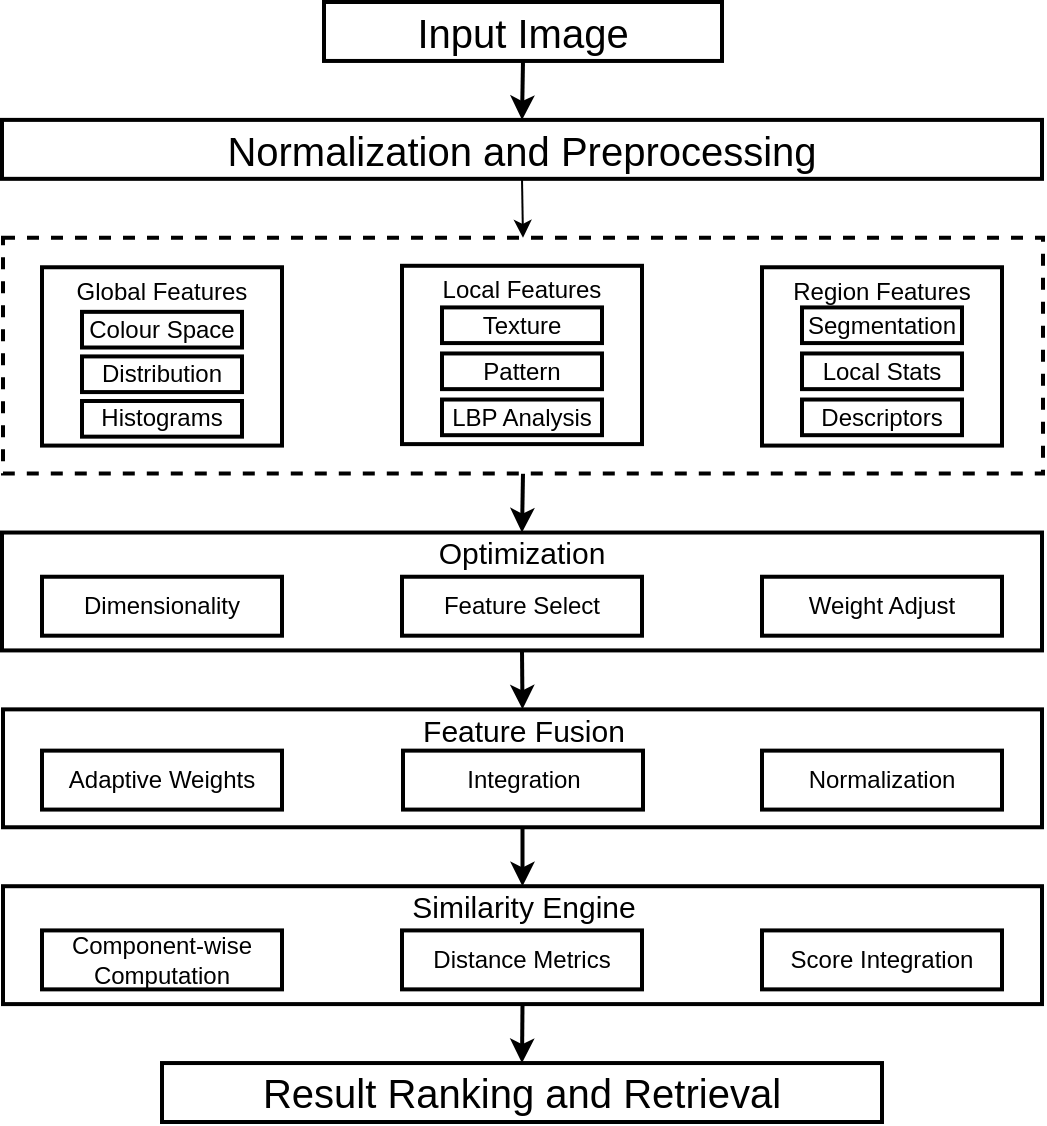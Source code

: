<mxfile version="26.1.0">
  <diagram name="Page-1" id="_PgdA27MyeEq9SzPlQA4">
    <mxGraphModel dx="1002" dy="531" grid="1" gridSize="10" guides="1" tooltips="1" connect="1" arrows="1" fold="1" page="1" pageScale="1" pageWidth="827" pageHeight="1169" math="0" shadow="0">
      <root>
        <mxCell id="0" />
        <mxCell id="1" parent="0" />
        <mxCell id="iCN0Y-eOeh__a_nEtTsd-55" style="edgeStyle=orthogonalEdgeStyle;rounded=0;orthogonalLoop=1;jettySize=auto;html=1;exitX=0.5;exitY=1;exitDx=0;exitDy=0;entryX=0.5;entryY=0;entryDx=0;entryDy=0;strokeWidth=2;shadow=0;fontStyle=0;spacing=0;" parent="1" source="iCN0Y-eOeh__a_nEtTsd-3" target="iCN0Y-eOeh__a_nEtTsd-4" edge="1">
          <mxGeometry relative="1" as="geometry" />
        </mxCell>
        <mxCell id="iCN0Y-eOeh__a_nEtTsd-3" value="" style="rounded=0;whiteSpace=wrap;html=1;verticalAlign=top;dashed=1;fontStyle=0;strokeWidth=2;shadow=0;spacing=0;" parent="1" vertex="1">
          <mxGeometry x="160.5" y="237.895" width="520" height="117.895" as="geometry" />
        </mxCell>
        <mxCell id="iCN0Y-eOeh__a_nEtTsd-54" style="edgeStyle=orthogonalEdgeStyle;rounded=0;orthogonalLoop=1;jettySize=auto;html=1;exitX=0.5;exitY=1;exitDx=0;exitDy=0;entryX=0.5;entryY=0;entryDx=0;entryDy=0;strokeWidth=2;shadow=0;fontStyle=0;spacing=0;" parent="1" source="iCN0Y-eOeh__a_nEtTsd-1" target="iCN0Y-eOeh__a_nEtTsd-2" edge="1">
          <mxGeometry relative="1" as="geometry" />
        </mxCell>
        <mxCell id="iCN0Y-eOeh__a_nEtTsd-1" value="Input Image" style="rounded=0;whiteSpace=wrap;html=1;verticalAlign=middle;fontStyle=0;fontSize=20;strokeWidth=2;shadow=0;spacing=0;" parent="1" vertex="1">
          <mxGeometry x="321" y="120" width="199" height="29.474" as="geometry" />
        </mxCell>
        <mxCell id="iCN0Y-eOeh__a_nEtTsd-59" style="edgeStyle=orthogonalEdgeStyle;rounded=0;orthogonalLoop=1;jettySize=auto;html=1;exitX=0.5;exitY=1;exitDx=0;exitDy=0;entryX=0.5;entryY=0;entryDx=0;entryDy=0;shadow=0;fontStyle=0;spacing=0;" parent="1" source="iCN0Y-eOeh__a_nEtTsd-2" target="iCN0Y-eOeh__a_nEtTsd-3" edge="1">
          <mxGeometry relative="1" as="geometry" />
        </mxCell>
        <mxCell id="iCN0Y-eOeh__a_nEtTsd-2" value="Normalization and Preprocessing" style="rounded=0;whiteSpace=wrap;html=1;verticalAlign=middle;fontSize=20;fontStyle=0;strokeWidth=2;shadow=0;spacing=0;" parent="1" vertex="1">
          <mxGeometry x="160" y="178.947" width="520" height="29.474" as="geometry" />
        </mxCell>
        <mxCell id="iCN0Y-eOeh__a_nEtTsd-56" style="edgeStyle=orthogonalEdgeStyle;rounded=0;orthogonalLoop=1;jettySize=auto;html=1;exitX=0.5;exitY=1;exitDx=0;exitDy=0;entryX=0.5;entryY=0;entryDx=0;entryDy=0;strokeWidth=2;shadow=0;fontStyle=0;spacing=0;" parent="1" source="iCN0Y-eOeh__a_nEtTsd-4" target="iCN0Y-eOeh__a_nEtTsd-5" edge="1">
          <mxGeometry relative="1" as="geometry" />
        </mxCell>
        <mxCell id="iCN0Y-eOeh__a_nEtTsd-4" value="&lt;font style=&quot;font-size: 15px;&quot;&gt;Optimization&lt;/font&gt;" style="rounded=0;whiteSpace=wrap;html=1;verticalAlign=top;fontStyle=0;strokeWidth=2;shadow=0;spacing=0;spacingTop=-3;" parent="1" vertex="1">
          <mxGeometry x="160" y="385.263" width="520" height="58.947" as="geometry" />
        </mxCell>
        <mxCell id="iCN0Y-eOeh__a_nEtTsd-57" style="edgeStyle=orthogonalEdgeStyle;rounded=0;orthogonalLoop=1;jettySize=auto;html=1;exitX=0.5;exitY=1;exitDx=0;exitDy=0;entryX=0.5;entryY=0;entryDx=0;entryDy=0;strokeWidth=2;shadow=0;fontStyle=0;spacing=0;" parent="1" source="iCN0Y-eOeh__a_nEtTsd-5" target="iCN0Y-eOeh__a_nEtTsd-6" edge="1">
          <mxGeometry relative="1" as="geometry" />
        </mxCell>
        <mxCell id="iCN0Y-eOeh__a_nEtTsd-5" value="&lt;font style=&quot;font-size: 15px;&quot;&gt;Feature Fusion&lt;/font&gt;" style="rounded=0;whiteSpace=wrap;html=1;verticalAlign=top;fontStyle=0;strokeWidth=2;shadow=0;spacing=0;spacingTop=-3;" parent="1" vertex="1">
          <mxGeometry x="160.5" y="473.684" width="519.5" height="58.947" as="geometry" />
        </mxCell>
        <mxCell id="iCN0Y-eOeh__a_nEtTsd-58" style="edgeStyle=orthogonalEdgeStyle;rounded=0;orthogonalLoop=1;jettySize=auto;html=1;exitX=0.5;exitY=1;exitDx=0;exitDy=0;entryX=0.5;entryY=0;entryDx=0;entryDy=0;strokeWidth=2;shadow=0;fontStyle=0;spacing=0;" parent="1" source="iCN0Y-eOeh__a_nEtTsd-6" target="iCN0Y-eOeh__a_nEtTsd-7" edge="1">
          <mxGeometry relative="1" as="geometry" />
        </mxCell>
        <mxCell id="iCN0Y-eOeh__a_nEtTsd-6" value="&lt;font style=&quot;font-size: 15px;&quot;&gt;Similarity Engine&lt;/font&gt;" style="rounded=0;whiteSpace=wrap;html=1;verticalAlign=top;fontStyle=0;strokeWidth=2;shadow=0;spacing=0;spacingTop=-3;" parent="1" vertex="1">
          <mxGeometry x="160.5" y="562.105" width="519.5" height="58.947" as="geometry" />
        </mxCell>
        <mxCell id="iCN0Y-eOeh__a_nEtTsd-7" value="&lt;font style=&quot;font-size: 20px;&quot;&gt;Result Ranking and Retrieval&lt;/font&gt;" style="rounded=0;whiteSpace=wrap;html=1;verticalAlign=middle;fontStyle=0;strokeWidth=2;shadow=0;spacing=0;" parent="1" vertex="1">
          <mxGeometry x="240" y="650.526" width="360" height="29.474" as="geometry" />
        </mxCell>
        <mxCell id="iCN0Y-eOeh__a_nEtTsd-11" value="Component-wise Computation" style="rounded=0;whiteSpace=wrap;html=1;fontStyle=0;strokeWidth=2;shadow=0;spacing=0;" parent="1" vertex="1">
          <mxGeometry x="180" y="584.211" width="120" height="29.474" as="geometry" />
        </mxCell>
        <mxCell id="iCN0Y-eOeh__a_nEtTsd-12" value="Distance Metrics" style="rounded=0;whiteSpace=wrap;html=1;fontStyle=0;strokeWidth=2;shadow=0;spacing=0;" parent="1" vertex="1">
          <mxGeometry x="360" y="584.211" width="120" height="29.474" as="geometry" />
        </mxCell>
        <mxCell id="iCN0Y-eOeh__a_nEtTsd-13" value="Score Integration" style="rounded=0;whiteSpace=wrap;html=1;fontStyle=0;strokeWidth=2;shadow=0;spacing=0;" parent="1" vertex="1">
          <mxGeometry x="540" y="584.211" width="120" height="29.474" as="geometry" />
        </mxCell>
        <mxCell id="iCN0Y-eOeh__a_nEtTsd-15" value="Adaptive Weights" style="rounded=0;whiteSpace=wrap;html=1;fontStyle=0;strokeWidth=2;shadow=0;spacing=0;" parent="1" vertex="1">
          <mxGeometry x="180" y="494.316" width="120" height="29.474" as="geometry" />
        </mxCell>
        <mxCell id="iCN0Y-eOeh__a_nEtTsd-16" value="Integration" style="rounded=0;whiteSpace=wrap;html=1;fontStyle=0;strokeWidth=2;shadow=0;spacing=0;" parent="1" vertex="1">
          <mxGeometry x="360.5" y="494.316" width="120" height="29.474" as="geometry" />
        </mxCell>
        <mxCell id="iCN0Y-eOeh__a_nEtTsd-17" value="Normalization" style="rounded=0;whiteSpace=wrap;html=1;fontStyle=0;strokeWidth=2;shadow=0;spacing=0;" parent="1" vertex="1">
          <mxGeometry x="540" y="494.316" width="120" height="29.474" as="geometry" />
        </mxCell>
        <mxCell id="iCN0Y-eOeh__a_nEtTsd-18" value="Dimensionality" style="rounded=0;whiteSpace=wrap;html=1;fontStyle=0;strokeWidth=2;shadow=0;spacing=0;" parent="1" vertex="1">
          <mxGeometry x="180" y="407.368" width="120" height="29.474" as="geometry" />
        </mxCell>
        <mxCell id="iCN0Y-eOeh__a_nEtTsd-19" value="Feature Select" style="rounded=0;whiteSpace=wrap;html=1;fontStyle=0;strokeWidth=2;shadow=0;spacing=0;" parent="1" vertex="1">
          <mxGeometry x="360" y="407.368" width="120" height="29.474" as="geometry" />
        </mxCell>
        <mxCell id="iCN0Y-eOeh__a_nEtTsd-20" value="Weight Adjust" style="rounded=0;whiteSpace=wrap;html=1;fontStyle=0;strokeWidth=2;shadow=0;spacing=0;" parent="1" vertex="1">
          <mxGeometry x="540" y="407.368" width="120" height="29.474" as="geometry" />
        </mxCell>
        <mxCell id="iCN0Y-eOeh__a_nEtTsd-33" value="" style="group;fontStyle=0;strokeWidth=2;shadow=0;spacingTop=0;spacing=0;" parent="1" vertex="1" connectable="0">
          <mxGeometry x="180" y="252.632" width="120" height="89.158" as="geometry" />
        </mxCell>
        <mxCell id="iCN0Y-eOeh__a_nEtTsd-8" value="Global Features" style="rounded=0;whiteSpace=wrap;html=1;verticalAlign=top;fontStyle=0;strokeWidth=2;shadow=0;spacing=0;" parent="iCN0Y-eOeh__a_nEtTsd-33" vertex="1">
          <mxGeometry width="120" height="89.158" as="geometry" />
        </mxCell>
        <mxCell id="iCN0Y-eOeh__a_nEtTsd-21" value="Colour Space" style="rounded=0;whiteSpace=wrap;html=1;fontStyle=0;strokeWidth=2;shadow=0;spacing=0;" parent="iCN0Y-eOeh__a_nEtTsd-33" vertex="1">
          <mxGeometry x="20" y="22.289" width="80" height="17.832" as="geometry" />
        </mxCell>
        <mxCell id="iCN0Y-eOeh__a_nEtTsd-22" value="Distribution" style="rounded=0;whiteSpace=wrap;html=1;fontStyle=0;strokeWidth=2;shadow=0;spacing=0;" parent="iCN0Y-eOeh__a_nEtTsd-33" vertex="1">
          <mxGeometry x="20" y="44.579" width="80" height="17.832" as="geometry" />
        </mxCell>
        <mxCell id="iCN0Y-eOeh__a_nEtTsd-23" value="Histograms" style="rounded=0;whiteSpace=wrap;html=1;fontStyle=0;strokeWidth=2;shadow=0;spacing=0;" parent="iCN0Y-eOeh__a_nEtTsd-33" vertex="1">
          <mxGeometry x="20" y="66.868" width="80" height="17.832" as="geometry" />
        </mxCell>
        <mxCell id="iCN0Y-eOeh__a_nEtTsd-39" value="" style="group;fontStyle=0;strokeWidth=2;shadow=0;spacingTop=0;spacing=0;" parent="1" vertex="1" connectable="0">
          <mxGeometry x="360" y="251.895" width="120" height="89.158" as="geometry" />
        </mxCell>
        <mxCell id="iCN0Y-eOeh__a_nEtTsd-40" value="Local Features" style="rounded=0;whiteSpace=wrap;html=1;verticalAlign=top;fontStyle=0;strokeWidth=2;shadow=0;spacing=0;" parent="iCN0Y-eOeh__a_nEtTsd-39" vertex="1">
          <mxGeometry width="120" height="89.158" as="geometry" />
        </mxCell>
        <mxCell id="iCN0Y-eOeh__a_nEtTsd-41" value="Texture" style="rounded=0;whiteSpace=wrap;html=1;fontStyle=0;strokeWidth=2;shadow=0;spacing=0;" parent="iCN0Y-eOeh__a_nEtTsd-39" vertex="1">
          <mxGeometry x="20" y="20.816" width="80" height="17.832" as="geometry" />
        </mxCell>
        <mxCell id="iCN0Y-eOeh__a_nEtTsd-42" value="Pattern" style="rounded=0;whiteSpace=wrap;html=1;fontStyle=0;strokeWidth=2;shadow=0;spacing=0;" parent="iCN0Y-eOeh__a_nEtTsd-39" vertex="1">
          <mxGeometry x="20" y="43.842" width="80" height="17.832" as="geometry" />
        </mxCell>
        <mxCell id="iCN0Y-eOeh__a_nEtTsd-43" value="LBP Analysis" style="rounded=0;whiteSpace=wrap;html=1;fontStyle=0;strokeWidth=2;shadow=0;spacing=0;" parent="iCN0Y-eOeh__a_nEtTsd-39" vertex="1">
          <mxGeometry x="20" y="66.868" width="80" height="17.832" as="geometry" />
        </mxCell>
        <mxCell id="iCN0Y-eOeh__a_nEtTsd-45" value="" style="group;fontStyle=0;strokeWidth=2;shadow=0;spacingTop=0;spacing=0;" parent="1" vertex="1" connectable="0">
          <mxGeometry x="540" y="252.632" width="120" height="89.158" as="geometry" />
        </mxCell>
        <mxCell id="iCN0Y-eOeh__a_nEtTsd-46" value="Region Features" style="rounded=0;whiteSpace=wrap;html=1;verticalAlign=top;fontStyle=0;strokeWidth=2;shadow=0;spacing=0;" parent="iCN0Y-eOeh__a_nEtTsd-45" vertex="1">
          <mxGeometry width="120" height="89.158" as="geometry" />
        </mxCell>
        <mxCell id="iCN0Y-eOeh__a_nEtTsd-47" value="Segmentation" style="rounded=0;whiteSpace=wrap;html=1;fontStyle=0;strokeWidth=2;shadow=0;spacing=0;" parent="iCN0Y-eOeh__a_nEtTsd-45" vertex="1">
          <mxGeometry x="20" y="20.079" width="80" height="17.832" as="geometry" />
        </mxCell>
        <mxCell id="iCN0Y-eOeh__a_nEtTsd-48" value="Local Stats" style="rounded=0;whiteSpace=wrap;html=1;fontStyle=0;strokeWidth=2;shadow=0;spacing=0;" parent="iCN0Y-eOeh__a_nEtTsd-45" vertex="1">
          <mxGeometry x="20" y="43.105" width="80" height="17.832" as="geometry" />
        </mxCell>
        <mxCell id="iCN0Y-eOeh__a_nEtTsd-49" value="Descriptors" style="rounded=0;whiteSpace=wrap;html=1;fontStyle=0;strokeWidth=2;shadow=0;spacing=0;" parent="iCN0Y-eOeh__a_nEtTsd-45" vertex="1">
          <mxGeometry x="20" y="66.132" width="80" height="17.832" as="geometry" />
        </mxCell>
      </root>
    </mxGraphModel>
  </diagram>
</mxfile>

